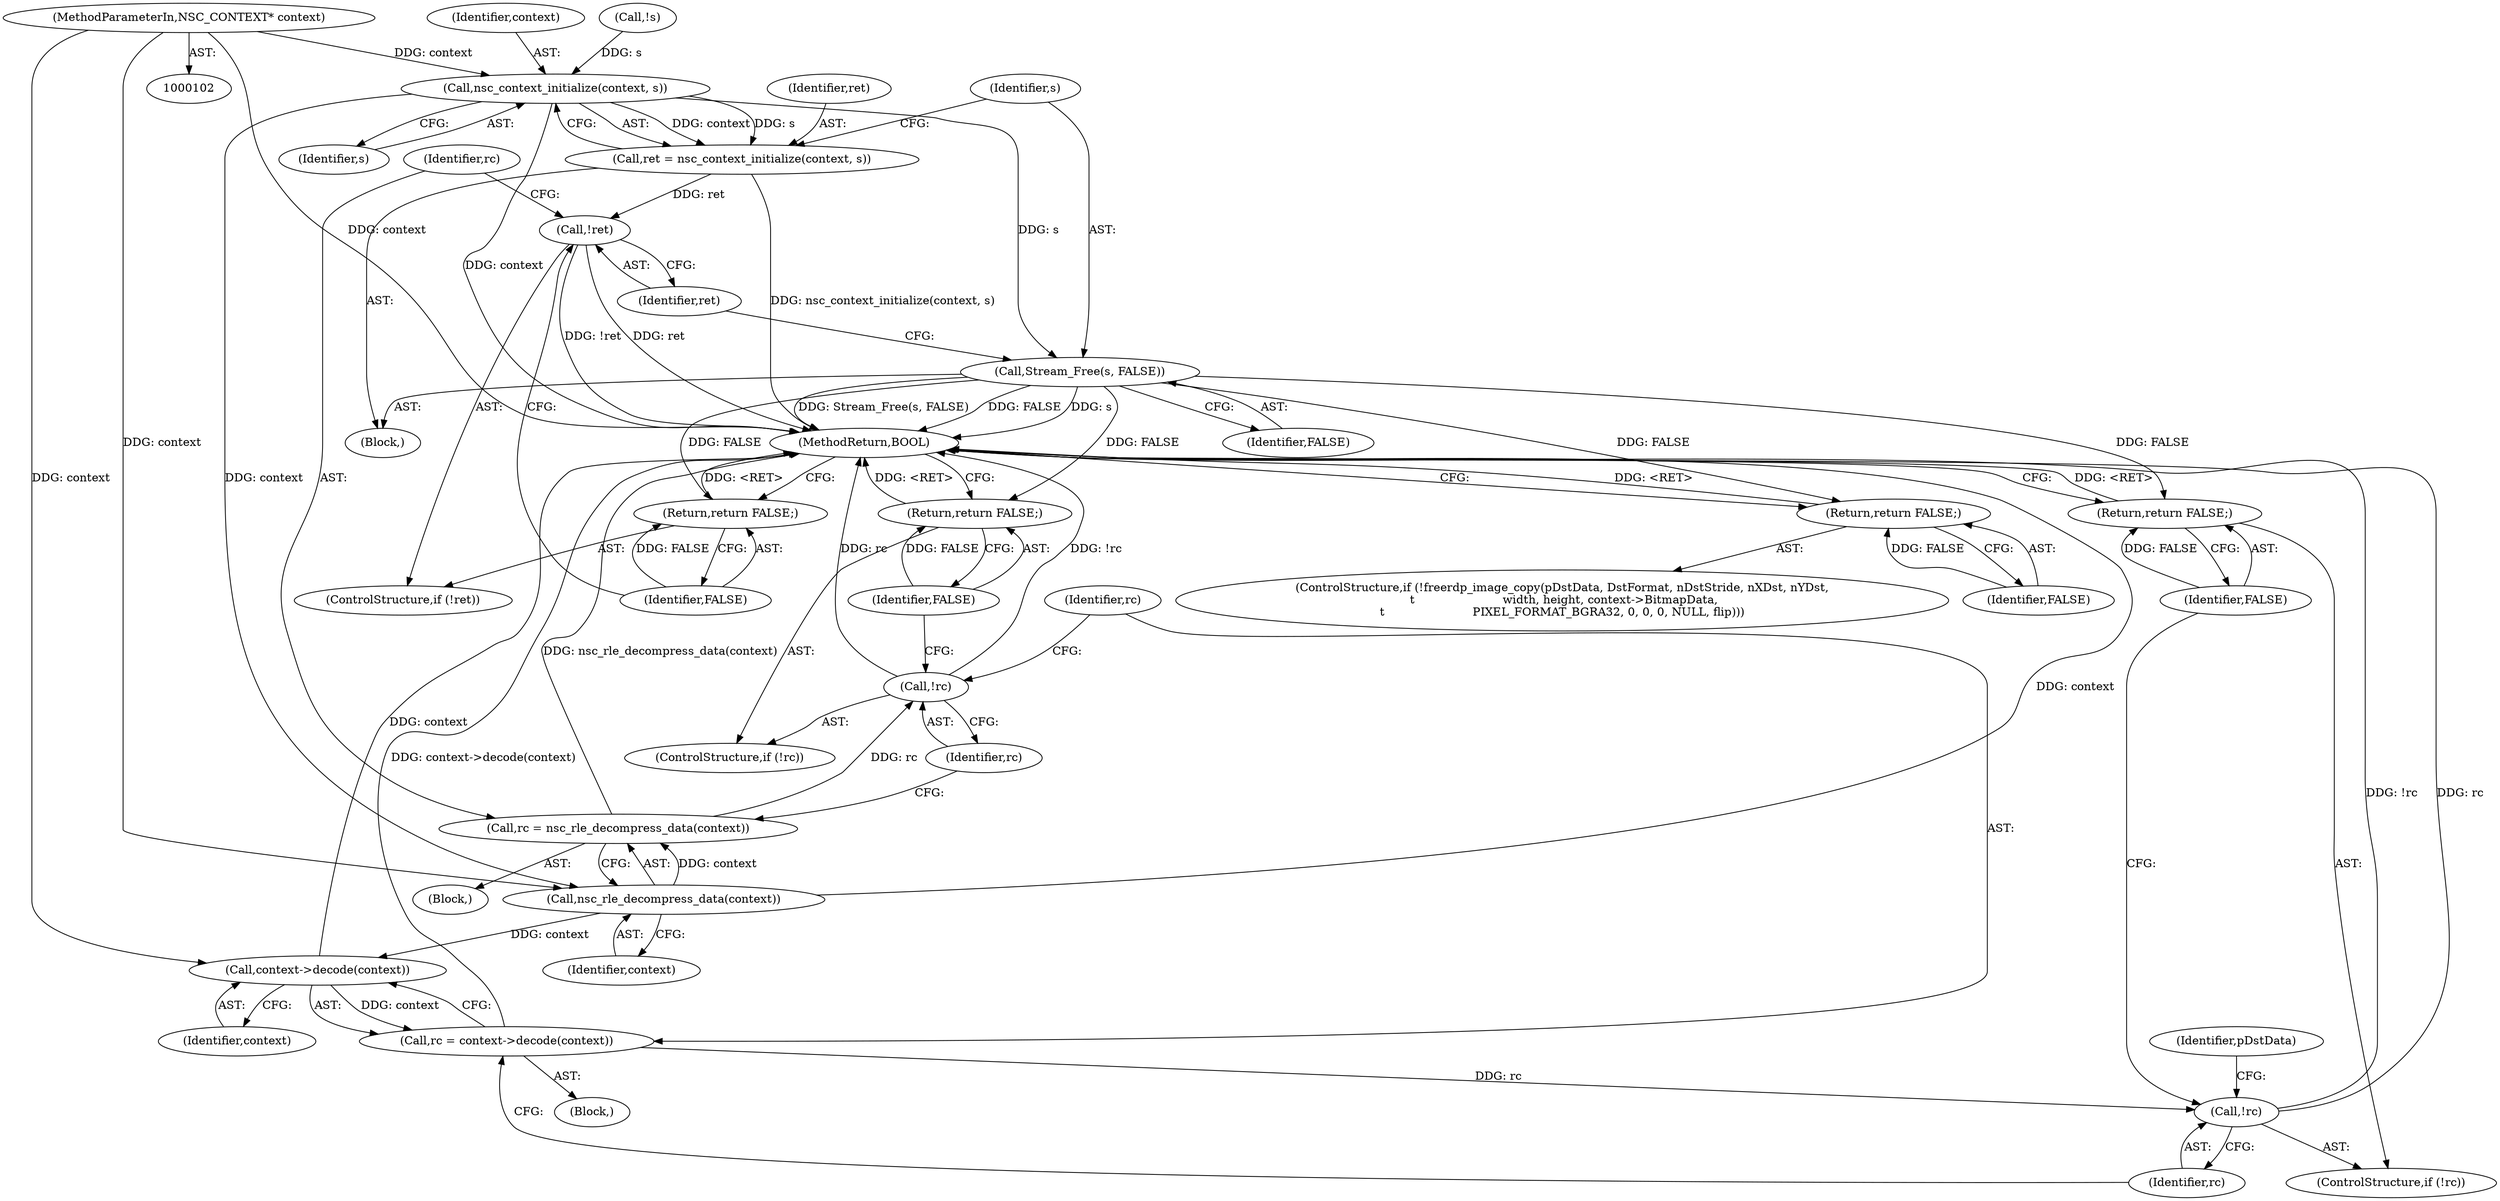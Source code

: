 digraph "0_FreeRDP_d1112c279bd1a327e8e4d0b5f371458bf2579659_0@pointer" {
"1000103" [label="(MethodParameterIn,NSC_CONTEXT* context)"];
"1000198" [label="(Call,nsc_context_initialize(context, s))"];
"1000196" [label="(Call,ret = nsc_context_initialize(context, s))"];
"1000205" [label="(Call,!ret)"];
"1000201" [label="(Call,Stream_Free(s, FALSE))"];
"1000207" [label="(Return,return FALSE;)"];
"1000218" [label="(Return,return FALSE;)"];
"1000229" [label="(Return,return FALSE;)"];
"1000250" [label="(Return,return FALSE;)"];
"1000213" [label="(Call,nsc_rle_decompress_data(context))"];
"1000211" [label="(Call,rc = nsc_rle_decompress_data(context))"];
"1000216" [label="(Call,!rc)"];
"1000224" [label="(Call,context->decode(context))"];
"1000222" [label="(Call,rc = context->decode(context))"];
"1000227" [label="(Call,!rc)"];
"1000204" [label="(ControlStructure,if (!ret))"];
"1000197" [label="(Identifier,ret)"];
"1000225" [label="(Identifier,context)"];
"1000227" [label="(Call,!rc)"];
"1000217" [label="(Identifier,rc)"];
"1000229" [label="(Return,return FALSE;)"];
"1000254" [label="(MethodReturn,BOOL)"];
"1000203" [label="(Identifier,FALSE)"];
"1000234" [label="(Identifier,pDstData)"];
"1000202" [label="(Identifier,s)"];
"1000201" [label="(Call,Stream_Free(s, FALSE))"];
"1000251" [label="(Identifier,FALSE)"];
"1000219" [label="(Identifier,FALSE)"];
"1000216" [label="(Call,!rc)"];
"1000223" [label="(Identifier,rc)"];
"1000218" [label="(Return,return FALSE;)"];
"1000198" [label="(Call,nsc_context_initialize(context, s))"];
"1000228" [label="(Identifier,rc)"];
"1000224" [label="(Call,context->decode(context))"];
"1000250" [label="(Return,return FALSE;)"];
"1000220" [label="(Block,)"];
"1000200" [label="(Identifier,s)"];
"1000214" [label="(Identifier,context)"];
"1000209" [label="(Block,)"];
"1000207" [label="(Return,return FALSE;)"];
"1000205" [label="(Call,!ret)"];
"1000103" [label="(MethodParameterIn,NSC_CONTEXT* context)"];
"1000199" [label="(Identifier,context)"];
"1000211" [label="(Call,rc = nsc_rle_decompress_data(context))"];
"1000226" [label="(ControlStructure,if (!rc))"];
"1000231" [label="(ControlStructure,if (!freerdp_image_copy(pDstData, DstFormat, nDstStride, nXDst, nYDst,\n \t                        width, height, context->BitmapData,\n\t                        PIXEL_FORMAT_BGRA32, 0, 0, 0, NULL, flip)))"];
"1000117" [label="(Block,)"];
"1000206" [label="(Identifier,ret)"];
"1000208" [label="(Identifier,FALSE)"];
"1000128" [label="(Call,!s)"];
"1000215" [label="(ControlStructure,if (!rc))"];
"1000230" [label="(Identifier,FALSE)"];
"1000213" [label="(Call,nsc_rle_decompress_data(context))"];
"1000222" [label="(Call,rc = context->decode(context))"];
"1000212" [label="(Identifier,rc)"];
"1000196" [label="(Call,ret = nsc_context_initialize(context, s))"];
"1000103" -> "1000102"  [label="AST: "];
"1000103" -> "1000254"  [label="DDG: context"];
"1000103" -> "1000198"  [label="DDG: context"];
"1000103" -> "1000213"  [label="DDG: context"];
"1000103" -> "1000224"  [label="DDG: context"];
"1000198" -> "1000196"  [label="AST: "];
"1000198" -> "1000200"  [label="CFG: "];
"1000199" -> "1000198"  [label="AST: "];
"1000200" -> "1000198"  [label="AST: "];
"1000196" -> "1000198"  [label="CFG: "];
"1000198" -> "1000254"  [label="DDG: context"];
"1000198" -> "1000196"  [label="DDG: context"];
"1000198" -> "1000196"  [label="DDG: s"];
"1000128" -> "1000198"  [label="DDG: s"];
"1000198" -> "1000201"  [label="DDG: s"];
"1000198" -> "1000213"  [label="DDG: context"];
"1000196" -> "1000117"  [label="AST: "];
"1000197" -> "1000196"  [label="AST: "];
"1000202" -> "1000196"  [label="CFG: "];
"1000196" -> "1000254"  [label="DDG: nsc_context_initialize(context, s)"];
"1000196" -> "1000205"  [label="DDG: ret"];
"1000205" -> "1000204"  [label="AST: "];
"1000205" -> "1000206"  [label="CFG: "];
"1000206" -> "1000205"  [label="AST: "];
"1000208" -> "1000205"  [label="CFG: "];
"1000212" -> "1000205"  [label="CFG: "];
"1000205" -> "1000254"  [label="DDG: !ret"];
"1000205" -> "1000254"  [label="DDG: ret"];
"1000201" -> "1000117"  [label="AST: "];
"1000201" -> "1000203"  [label="CFG: "];
"1000202" -> "1000201"  [label="AST: "];
"1000203" -> "1000201"  [label="AST: "];
"1000206" -> "1000201"  [label="CFG: "];
"1000201" -> "1000254"  [label="DDG: Stream_Free(s, FALSE)"];
"1000201" -> "1000254"  [label="DDG: FALSE"];
"1000201" -> "1000254"  [label="DDG: s"];
"1000201" -> "1000207"  [label="DDG: FALSE"];
"1000201" -> "1000218"  [label="DDG: FALSE"];
"1000201" -> "1000229"  [label="DDG: FALSE"];
"1000201" -> "1000250"  [label="DDG: FALSE"];
"1000207" -> "1000204"  [label="AST: "];
"1000207" -> "1000208"  [label="CFG: "];
"1000208" -> "1000207"  [label="AST: "];
"1000254" -> "1000207"  [label="CFG: "];
"1000207" -> "1000254"  [label="DDG: <RET>"];
"1000208" -> "1000207"  [label="DDG: FALSE"];
"1000218" -> "1000215"  [label="AST: "];
"1000218" -> "1000219"  [label="CFG: "];
"1000219" -> "1000218"  [label="AST: "];
"1000254" -> "1000218"  [label="CFG: "];
"1000218" -> "1000254"  [label="DDG: <RET>"];
"1000219" -> "1000218"  [label="DDG: FALSE"];
"1000229" -> "1000226"  [label="AST: "];
"1000229" -> "1000230"  [label="CFG: "];
"1000230" -> "1000229"  [label="AST: "];
"1000254" -> "1000229"  [label="CFG: "];
"1000229" -> "1000254"  [label="DDG: <RET>"];
"1000230" -> "1000229"  [label="DDG: FALSE"];
"1000250" -> "1000231"  [label="AST: "];
"1000250" -> "1000251"  [label="CFG: "];
"1000251" -> "1000250"  [label="AST: "];
"1000254" -> "1000250"  [label="CFG: "];
"1000250" -> "1000254"  [label="DDG: <RET>"];
"1000251" -> "1000250"  [label="DDG: FALSE"];
"1000213" -> "1000211"  [label="AST: "];
"1000213" -> "1000214"  [label="CFG: "];
"1000214" -> "1000213"  [label="AST: "];
"1000211" -> "1000213"  [label="CFG: "];
"1000213" -> "1000254"  [label="DDG: context"];
"1000213" -> "1000211"  [label="DDG: context"];
"1000213" -> "1000224"  [label="DDG: context"];
"1000211" -> "1000209"  [label="AST: "];
"1000212" -> "1000211"  [label="AST: "];
"1000217" -> "1000211"  [label="CFG: "];
"1000211" -> "1000254"  [label="DDG: nsc_rle_decompress_data(context)"];
"1000211" -> "1000216"  [label="DDG: rc"];
"1000216" -> "1000215"  [label="AST: "];
"1000216" -> "1000217"  [label="CFG: "];
"1000217" -> "1000216"  [label="AST: "];
"1000219" -> "1000216"  [label="CFG: "];
"1000223" -> "1000216"  [label="CFG: "];
"1000216" -> "1000254"  [label="DDG: !rc"];
"1000216" -> "1000254"  [label="DDG: rc"];
"1000224" -> "1000222"  [label="AST: "];
"1000224" -> "1000225"  [label="CFG: "];
"1000225" -> "1000224"  [label="AST: "];
"1000222" -> "1000224"  [label="CFG: "];
"1000224" -> "1000254"  [label="DDG: context"];
"1000224" -> "1000222"  [label="DDG: context"];
"1000222" -> "1000220"  [label="AST: "];
"1000223" -> "1000222"  [label="AST: "];
"1000228" -> "1000222"  [label="CFG: "];
"1000222" -> "1000254"  [label="DDG: context->decode(context)"];
"1000222" -> "1000227"  [label="DDG: rc"];
"1000227" -> "1000226"  [label="AST: "];
"1000227" -> "1000228"  [label="CFG: "];
"1000228" -> "1000227"  [label="AST: "];
"1000230" -> "1000227"  [label="CFG: "];
"1000234" -> "1000227"  [label="CFG: "];
"1000227" -> "1000254"  [label="DDG: !rc"];
"1000227" -> "1000254"  [label="DDG: rc"];
}
